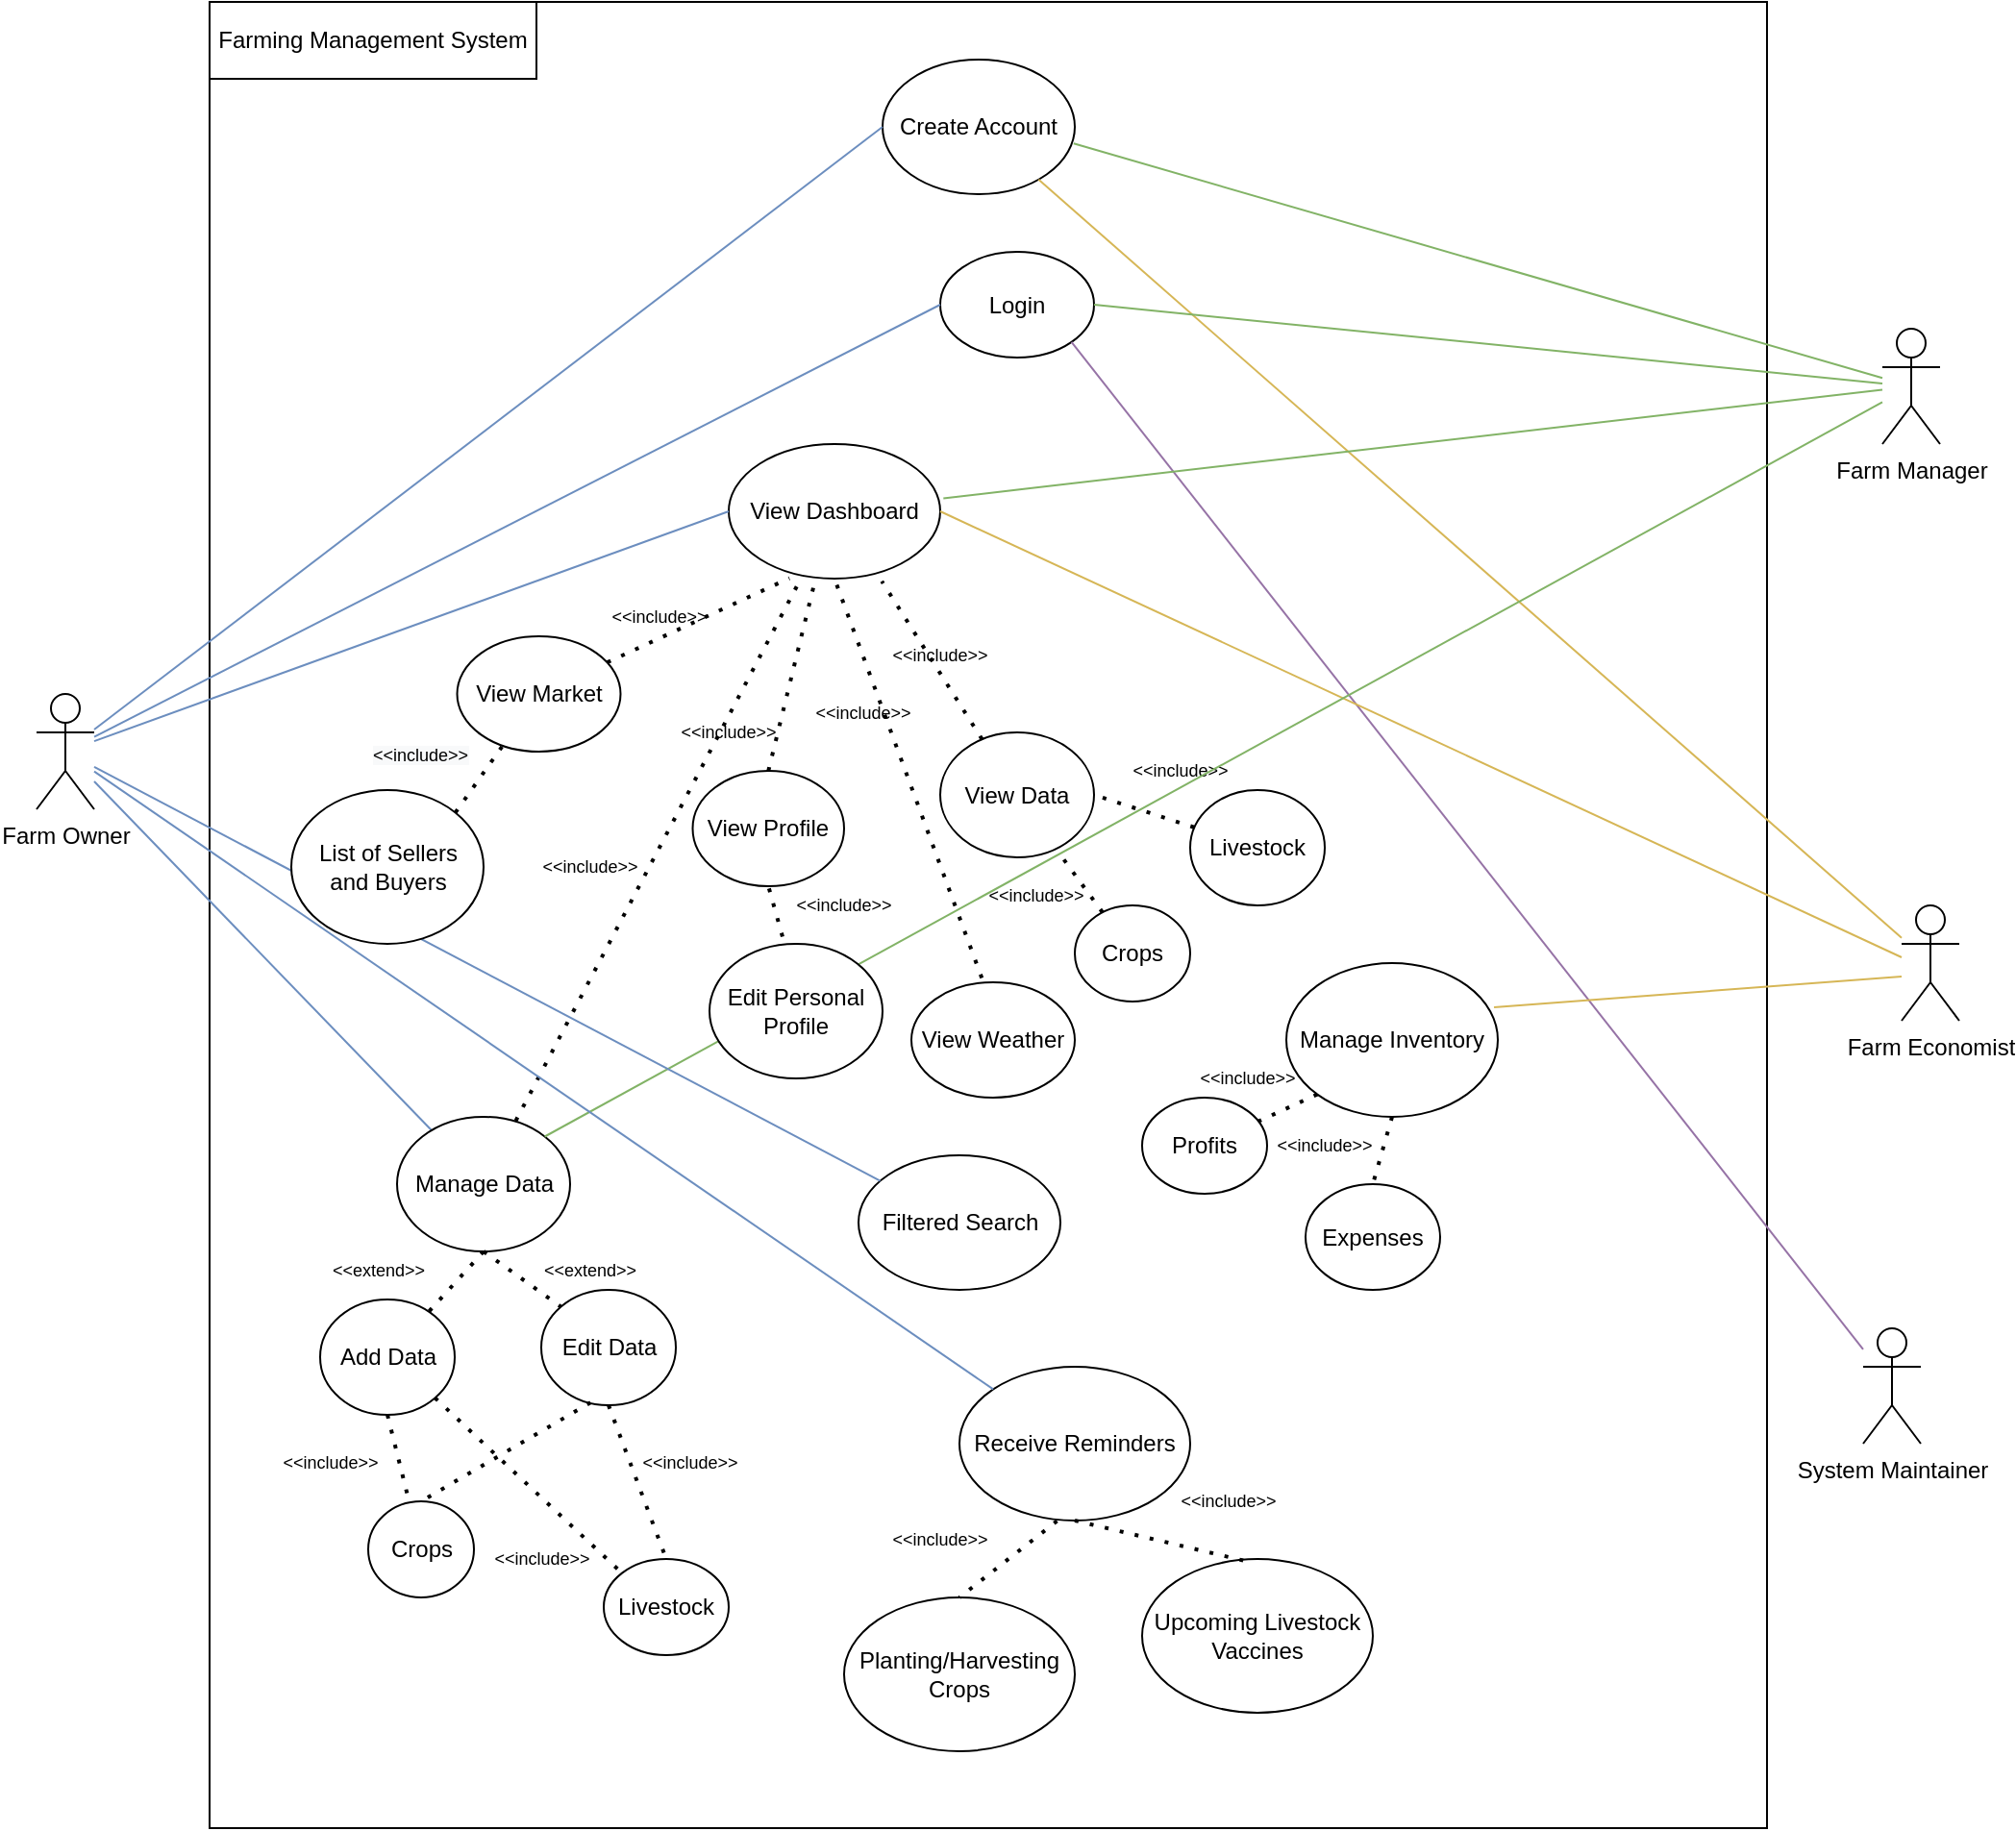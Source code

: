 <mxfile version="14.6.6" type="device"><diagram id="NZksTkJWQ8p0HQIqVn_b" name="Page-1"><mxGraphModel dx="1888" dy="548" grid="1" gridSize="10" guides="1" tooltips="1" connect="1" arrows="1" fold="1" page="1" pageScale="1" pageWidth="850" pageHeight="1100" math="0" shadow="0"><root><mxCell id="0"/><mxCell id="1" parent="0"/><mxCell id="doo86tH7zmaQC2C44_Sj-136" value="" style="rounded=0;whiteSpace=wrap;html=1;fontSize=9;" vertex="1" parent="1"><mxGeometry y="60" width="810" height="950" as="geometry"/></mxCell><mxCell id="doo86tH7zmaQC2C44_Sj-2" value="Farm Owner" style="shape=umlActor;verticalLabelPosition=bottom;verticalAlign=top;html=1;outlineConnect=0;" vertex="1" parent="1"><mxGeometry x="-90" y="420" width="30" height="60" as="geometry"/></mxCell><mxCell id="doo86tH7zmaQC2C44_Sj-3" value="Farm Economist" style="shape=umlActor;verticalLabelPosition=bottom;verticalAlign=top;html=1;outlineConnect=0;" vertex="1" parent="1"><mxGeometry x="880" y="530" width="30" height="60" as="geometry"/></mxCell><mxCell id="doo86tH7zmaQC2C44_Sj-7" value="System Maintainer" style="shape=umlActor;verticalLabelPosition=bottom;verticalAlign=top;html=1;outlineConnect=0;" vertex="1" parent="1"><mxGeometry x="860" y="750" width="30" height="60" as="geometry"/></mxCell><mxCell id="doo86tH7zmaQC2C44_Sj-9" value="Farm Manager" style="shape=umlActor;verticalLabelPosition=bottom;verticalAlign=top;html=1;outlineConnect=0;" vertex="1" parent="1"><mxGeometry x="870" y="230" width="30" height="60" as="geometry"/></mxCell><mxCell id="doo86tH7zmaQC2C44_Sj-10" value="Farming Management System" style="rounded=0;whiteSpace=wrap;html=1;" vertex="1" parent="1"><mxGeometry y="60" width="170" height="40" as="geometry"/></mxCell><mxCell id="doo86tH7zmaQC2C44_Sj-11" value="Create Account" style="ellipse;whiteSpace=wrap;html=1;" vertex="1" parent="1"><mxGeometry x="350" y="90" width="100" height="70" as="geometry"/></mxCell><mxCell id="doo86tH7zmaQC2C44_Sj-13" value="Login" style="ellipse;whiteSpace=wrap;html=1;" vertex="1" parent="1"><mxGeometry x="380" y="190" width="80" height="55" as="geometry"/></mxCell><mxCell id="doo86tH7zmaQC2C44_Sj-14" value="" style="endArrow=none;html=1;entryX=0;entryY=0.5;entryDx=0;entryDy=0;fillColor=#dae8fc;strokeColor=#6c8ebf;" edge="1" parent="1" source="doo86tH7zmaQC2C44_Sj-2" target="doo86tH7zmaQC2C44_Sj-11"><mxGeometry width="50" height="50" relative="1" as="geometry"><mxPoint x="400" y="340" as="sourcePoint"/><mxPoint x="450" y="290" as="targetPoint"/></mxGeometry></mxCell><mxCell id="doo86tH7zmaQC2C44_Sj-15" value="" style="endArrow=none;html=1;fillColor=#fff2cc;strokeColor=#d6b656;" edge="1" parent="1" source="doo86tH7zmaQC2C44_Sj-3" target="doo86tH7zmaQC2C44_Sj-11"><mxGeometry width="50" height="50" relative="1" as="geometry"><mxPoint x="400" y="340" as="sourcePoint"/><mxPoint x="450" y="290" as="targetPoint"/></mxGeometry></mxCell><mxCell id="doo86tH7zmaQC2C44_Sj-16" value="" style="endArrow=none;html=1;exitX=0.994;exitY=0.623;exitDx=0;exitDy=0;exitPerimeter=0;fillColor=#d5e8d4;strokeColor=#82b366;" edge="1" parent="1" source="doo86tH7zmaQC2C44_Sj-11" target="doo86tH7zmaQC2C44_Sj-9"><mxGeometry width="50" height="50" relative="1" as="geometry"><mxPoint x="400" y="370" as="sourcePoint"/><mxPoint x="450" y="320" as="targetPoint"/></mxGeometry></mxCell><mxCell id="doo86tH7zmaQC2C44_Sj-19" value="" style="endArrow=none;html=1;exitX=1;exitY=0.5;exitDx=0;exitDy=0;fillColor=#d5e8d4;strokeColor=#82b366;" edge="1" parent="1" source="doo86tH7zmaQC2C44_Sj-13" target="doo86tH7zmaQC2C44_Sj-9"><mxGeometry width="50" height="50" relative="1" as="geometry"><mxPoint x="410" y="380" as="sourcePoint"/><mxPoint x="460" y="330" as="targetPoint"/></mxGeometry></mxCell><mxCell id="doo86tH7zmaQC2C44_Sj-20" value="" style="endArrow=none;html=1;exitX=1;exitY=1;exitDx=0;exitDy=0;fillColor=#e1d5e7;strokeColor=#9673a6;" edge="1" parent="1" source="doo86tH7zmaQC2C44_Sj-13" target="doo86tH7zmaQC2C44_Sj-7"><mxGeometry width="50" height="50" relative="1" as="geometry"><mxPoint x="410" y="370" as="sourcePoint"/><mxPoint x="460" y="320" as="targetPoint"/></mxGeometry></mxCell><mxCell id="doo86tH7zmaQC2C44_Sj-21" value="View Data" style="ellipse;whiteSpace=wrap;html=1;" vertex="1" parent="1"><mxGeometry x="380" y="440" width="80" height="65" as="geometry"/></mxCell><mxCell id="doo86tH7zmaQC2C44_Sj-26" value="" style="endArrow=none;html=1;fillColor=#dae8fc;strokeColor=#6c8ebf;" edge="1" parent="1" source="doo86tH7zmaQC2C44_Sj-2" target="doo86tH7zmaQC2C44_Sj-49"><mxGeometry width="50" height="50" relative="1" as="geometry"><mxPoint x="410" y="310" as="sourcePoint"/><mxPoint x="180.251" y="348.787" as="targetPoint"/></mxGeometry></mxCell><mxCell id="doo86tH7zmaQC2C44_Sj-41" value="&amp;lt;&amp;lt;extend&amp;gt;&amp;gt;" style="text;html=1;strokeColor=none;fillColor=none;align=center;verticalAlign=middle;whiteSpace=wrap;rounded=0;fontSize=9;" vertex="1" parent="1"><mxGeometry x="67.5" y="710" width="40" height="20" as="geometry"/></mxCell><mxCell id="doo86tH7zmaQC2C44_Sj-47" value="Livestock" style="ellipse;whiteSpace=wrap;html=1;" vertex="1" parent="1"><mxGeometry x="510" y="470" width="70" height="60" as="geometry"/></mxCell><mxCell id="doo86tH7zmaQC2C44_Sj-49" value="Manage Data" style="ellipse;whiteSpace=wrap;html=1;" vertex="1" parent="1"><mxGeometry x="97.5" y="640" width="90" height="70" as="geometry"/></mxCell><mxCell id="doo86tH7zmaQC2C44_Sj-50" value="" style="endArrow=none;dashed=1;html=1;dashPattern=1 3;strokeWidth=2;entryX=0.76;entryY=0.945;entryDx=0;entryDy=0;entryPerimeter=0;" edge="1" parent="1" source="doo86tH7zmaQC2C44_Sj-46" target="doo86tH7zmaQC2C44_Sj-21"><mxGeometry width="50" height="50" relative="1" as="geometry"><mxPoint x="410" y="347.5" as="sourcePoint"/><mxPoint x="390" y="383" as="targetPoint"/></mxGeometry></mxCell><mxCell id="doo86tH7zmaQC2C44_Sj-51" value="&amp;lt;&amp;lt;include&amp;gt;&amp;gt;" style="text;html=1;strokeColor=none;fillColor=none;align=center;verticalAlign=middle;whiteSpace=wrap;rounded=0;fontSize=9;" vertex="1" parent="1"><mxGeometry x="410" y="515" width="40" height="20" as="geometry"/></mxCell><mxCell id="doo86tH7zmaQC2C44_Sj-52" value="" style="endArrow=none;dashed=1;html=1;dashPattern=1 3;strokeWidth=2;exitX=0.029;exitY=0.323;exitDx=0;exitDy=0;entryX=1;entryY=0.5;entryDx=0;entryDy=0;exitPerimeter=0;" edge="1" parent="1" source="doo86tH7zmaQC2C44_Sj-47" target="doo86tH7zmaQC2C44_Sj-21"><mxGeometry width="50" height="50" relative="1" as="geometry"><mxPoint x="515" y="470" as="sourcePoint"/><mxPoint x="495" y="505" as="targetPoint"/></mxGeometry></mxCell><mxCell id="doo86tH7zmaQC2C44_Sj-53" value="&amp;lt;&amp;lt;include&amp;gt;&amp;gt;" style="text;html=1;strokeColor=none;fillColor=none;align=center;verticalAlign=middle;whiteSpace=wrap;rounded=0;fontSize=9;" vertex="1" parent="1"><mxGeometry x="485" y="450" width="40" height="20" as="geometry"/></mxCell><mxCell id="doo86tH7zmaQC2C44_Sj-55" value="" style="endArrow=none;html=1;entryX=0;entryY=0.5;entryDx=0;entryDy=0;fillColor=#dae8fc;strokeColor=#6c8ebf;" edge="1" parent="1" source="doo86tH7zmaQC2C44_Sj-2" target="doo86tH7zmaQC2C44_Sj-13"><mxGeometry width="50" height="50" relative="1" as="geometry"><mxPoint y="260.652" as="sourcePoint"/><mxPoint x="523.57" y="283.4" as="targetPoint"/></mxGeometry></mxCell><mxCell id="doo86tH7zmaQC2C44_Sj-46" value="Crops" style="ellipse;whiteSpace=wrap;html=1;" vertex="1" parent="1"><mxGeometry x="450" y="530" width="60" height="50" as="geometry"/></mxCell><mxCell id="doo86tH7zmaQC2C44_Sj-60" value="Add Data" style="ellipse;whiteSpace=wrap;html=1;" vertex="1" parent="1"><mxGeometry x="57.5" y="735" width="70" height="60" as="geometry"/></mxCell><mxCell id="doo86tH7zmaQC2C44_Sj-61" value="Edit Data" style="ellipse;whiteSpace=wrap;html=1;" vertex="1" parent="1"><mxGeometry x="172.5" y="730" width="70" height="60" as="geometry"/></mxCell><mxCell id="doo86tH7zmaQC2C44_Sj-62" value="&amp;lt;&amp;lt;extend&amp;gt;&amp;gt;" style="text;html=1;strokeColor=none;fillColor=none;align=center;verticalAlign=middle;whiteSpace=wrap;rounded=0;fontSize=9;" vertex="1" parent="1"><mxGeometry x="177.5" y="710" width="40" height="20" as="geometry"/></mxCell><mxCell id="doo86tH7zmaQC2C44_Sj-63" value="" style="endArrow=none;dashed=1;html=1;dashPattern=1 3;strokeWidth=2;exitX=0.5;exitY=1;exitDx=0;exitDy=0;" edge="1" parent="1" source="doo86tH7zmaQC2C44_Sj-49" target="doo86tH7zmaQC2C44_Sj-60"><mxGeometry width="50" height="50" relative="1" as="geometry"><mxPoint x="407.5" y="600" as="sourcePoint"/><mxPoint x="457.5" y="550" as="targetPoint"/></mxGeometry></mxCell><mxCell id="doo86tH7zmaQC2C44_Sj-64" value="" style="endArrow=none;dashed=1;html=1;dashPattern=1 3;strokeWidth=2;exitX=0.5;exitY=1;exitDx=0;exitDy=0;entryX=0;entryY=0;entryDx=0;entryDy=0;" edge="1" parent="1" source="doo86tH7zmaQC2C44_Sj-49" target="doo86tH7zmaQC2C44_Sj-61"><mxGeometry width="50" height="50" relative="1" as="geometry"><mxPoint x="162.5" y="650" as="sourcePoint"/><mxPoint x="162.5" y="680" as="targetPoint"/></mxGeometry></mxCell><mxCell id="doo86tH7zmaQC2C44_Sj-65" value="Livestock" style="ellipse;whiteSpace=wrap;html=1;" vertex="1" parent="1"><mxGeometry x="205" y="870" width="65" height="50" as="geometry"/></mxCell><mxCell id="doo86tH7zmaQC2C44_Sj-35" value="Crops" style="ellipse;whiteSpace=wrap;html=1;" vertex="1" parent="1"><mxGeometry x="82.5" y="840" width="55" height="50" as="geometry"/></mxCell><mxCell id="doo86tH7zmaQC2C44_Sj-67" value="" style="endArrow=none;dashed=1;html=1;dashPattern=1 3;strokeWidth=2;exitX=0.5;exitY=1;exitDx=0;exitDy=0;" edge="1" parent="1" source="doo86tH7zmaQC2C44_Sj-60" target="doo86tH7zmaQC2C44_Sj-35"><mxGeometry width="50" height="50" relative="1" as="geometry"><mxPoint x="407.5" y="720" as="sourcePoint"/><mxPoint x="457.5" y="670" as="targetPoint"/></mxGeometry></mxCell><mxCell id="doo86tH7zmaQC2C44_Sj-68" value="" style="endArrow=none;dashed=1;html=1;dashPattern=1 3;strokeWidth=2;exitX=0.366;exitY=0.977;exitDx=0;exitDy=0;startArrow=none;exitPerimeter=0;entryX=0.5;entryY=0;entryDx=0;entryDy=0;" edge="1" parent="1" source="doo86tH7zmaQC2C44_Sj-61" target="doo86tH7zmaQC2C44_Sj-35"><mxGeometry width="50" height="50" relative="1" as="geometry"><mxPoint x="217.5" y="710" as="sourcePoint"/><mxPoint x="187.5" y="750" as="targetPoint"/></mxGeometry></mxCell><mxCell id="doo86tH7zmaQC2C44_Sj-69" value="" style="endArrow=none;dashed=1;html=1;dashPattern=1 3;strokeWidth=2;exitX=1;exitY=1;exitDx=0;exitDy=0;entryX=0;entryY=0;entryDx=0;entryDy=0;" edge="1" parent="1" source="doo86tH7zmaQC2C44_Sj-60" target="doo86tH7zmaQC2C44_Sj-65"><mxGeometry width="50" height="50" relative="1" as="geometry"><mxPoint x="252.5" y="700" as="sourcePoint"/><mxPoint x="197.5" y="760" as="targetPoint"/></mxGeometry></mxCell><mxCell id="doo86tH7zmaQC2C44_Sj-70" value="" style="endArrow=none;dashed=1;html=1;dashPattern=1 3;strokeWidth=2;exitX=0.5;exitY=1;exitDx=0;exitDy=0;entryX=0.5;entryY=0;entryDx=0;entryDy=0;" edge="1" parent="1" source="doo86tH7zmaQC2C44_Sj-61" target="doo86tH7zmaQC2C44_Sj-65"><mxGeometry width="50" height="50" relative="1" as="geometry"><mxPoint x="187.249" y="731.213" as="sourcePoint"/><mxPoint x="242.198" y="737.186" as="targetPoint"/></mxGeometry></mxCell><mxCell id="doo86tH7zmaQC2C44_Sj-71" value="&amp;lt;&amp;lt;include&amp;gt;&amp;gt;" style="text;html=1;strokeColor=none;fillColor=none;align=center;verticalAlign=middle;whiteSpace=wrap;rounded=0;fontSize=9;" vertex="1" parent="1"><mxGeometry x="42.5" y="810" width="40" height="20" as="geometry"/></mxCell><mxCell id="doo86tH7zmaQC2C44_Sj-75" value="&amp;lt;&amp;lt;include&amp;gt;&amp;gt;" style="text;html=1;strokeColor=none;fillColor=none;align=center;verticalAlign=middle;whiteSpace=wrap;rounded=0;fontSize=9;" vertex="1" parent="1"><mxGeometry x="152.5" y="860" width="40" height="20" as="geometry"/></mxCell><mxCell id="doo86tH7zmaQC2C44_Sj-76" value="&amp;lt;&amp;lt;include&amp;gt;&amp;gt;" style="text;html=1;strokeColor=none;fillColor=none;align=center;verticalAlign=middle;whiteSpace=wrap;rounded=0;fontSize=9;" vertex="1" parent="1"><mxGeometry x="230" y="810" width="40" height="20" as="geometry"/></mxCell><mxCell id="doo86tH7zmaQC2C44_Sj-84" value="View Dashboard" style="ellipse;whiteSpace=wrap;html=1;" vertex="1" parent="1"><mxGeometry x="270" y="290" width="110" height="70" as="geometry"/></mxCell><mxCell id="doo86tH7zmaQC2C44_Sj-85" value="" style="endArrow=none;dashed=1;html=1;dashPattern=1 3;strokeWidth=2;entryX=0.724;entryY=1.02;entryDx=0;entryDy=0;entryPerimeter=0;" edge="1" parent="1" source="doo86tH7zmaQC2C44_Sj-21" target="doo86tH7zmaQC2C44_Sj-84"><mxGeometry width="50" height="50" relative="1" as="geometry"><mxPoint x="360" y="387.5" as="sourcePoint"/><mxPoint x="295" y="380" as="targetPoint"/></mxGeometry></mxCell><mxCell id="doo86tH7zmaQC2C44_Sj-86" value="" style="endArrow=none;html=1;fillColor=#dae8fc;strokeColor=#6c8ebf;entryX=0;entryY=0.5;entryDx=0;entryDy=0;" edge="1" parent="1" source="doo86tH7zmaQC2C44_Sj-2" target="doo86tH7zmaQC2C44_Sj-84"><mxGeometry width="50" height="50" relative="1" as="geometry"><mxPoint x="-40" y="450" as="sourcePoint"/><mxPoint x="115.543" y="479.578" as="targetPoint"/></mxGeometry></mxCell><mxCell id="doo86tH7zmaQC2C44_Sj-87" value="&amp;lt;&amp;lt;include&amp;gt;&amp;gt;" style="text;html=1;strokeColor=none;fillColor=none;align=center;verticalAlign=middle;whiteSpace=wrap;rounded=0;fontSize=9;" vertex="1" parent="1"><mxGeometry x="360" y="390" width="40" height="20" as="geometry"/></mxCell><mxCell id="doo86tH7zmaQC2C44_Sj-88" value="View Market" style="ellipse;whiteSpace=wrap;html=1;" vertex="1" parent="1"><mxGeometry x="128.75" y="390" width="85" height="60" as="geometry"/></mxCell><mxCell id="doo86tH7zmaQC2C44_Sj-96" value="" style="endArrow=none;dashed=1;html=1;dashPattern=1 3;strokeWidth=2;exitX=0.422;exitY=-0.054;exitDx=0;exitDy=0;entryX=0.5;entryY=1;entryDx=0;entryDy=0;exitPerimeter=0;" edge="1" parent="1" source="doo86tH7zmaQC2C44_Sj-92" target="doo86tH7zmaQC2C44_Sj-89"><mxGeometry width="50" height="50" relative="1" as="geometry"><mxPoint x="161.25" y="585" as="sourcePoint"/><mxPoint x="280" y="540" as="targetPoint"/></mxGeometry></mxCell><mxCell id="doo86tH7zmaQC2C44_Sj-97" value="&amp;lt;&amp;lt;include&amp;gt;&amp;gt;" style="text;html=1;strokeColor=none;fillColor=none;align=center;verticalAlign=middle;whiteSpace=wrap;rounded=0;fontSize=9;" vertex="1" parent="1"><mxGeometry x="310" y="520" width="40" height="20" as="geometry"/></mxCell><mxCell id="doo86tH7zmaQC2C44_Sj-98" value="" style="endArrow=none;html=1;fillColor=#fff2cc;strokeColor=#d6b656;entryX=1;entryY=0.5;entryDx=0;entryDy=0;" edge="1" parent="1" target="doo86tH7zmaQC2C44_Sj-84"><mxGeometry width="50" height="50" relative="1" as="geometry"><mxPoint x="880" y="557" as="sourcePoint"/><mxPoint x="441.152" y="162.376" as="targetPoint"/></mxGeometry></mxCell><mxCell id="doo86tH7zmaQC2C44_Sj-99" value="" style="endArrow=none;dashed=1;html=1;dashPattern=1 3;strokeWidth=2;entryX=0.287;entryY=0.997;entryDx=0;entryDy=0;entryPerimeter=0;" edge="1" parent="1" source="doo86tH7zmaQC2C44_Sj-88" target="doo86tH7zmaQC2C44_Sj-84"><mxGeometry width="50" height="50" relative="1" as="geometry"><mxPoint x="404.944" y="457.166" as="sourcePoint"/><mxPoint x="339.64" y="391.4" as="targetPoint"/></mxGeometry></mxCell><mxCell id="doo86tH7zmaQC2C44_Sj-100" value="" style="endArrow=none;dashed=1;html=1;dashPattern=1 3;strokeWidth=2;exitX=0.5;exitY=0;exitDx=0;exitDy=0;entryX=0.411;entryY=0.997;entryDx=0;entryDy=0;entryPerimeter=0;" edge="1" parent="1" source="doo86tH7zmaQC2C44_Sj-89" target="doo86tH7zmaQC2C44_Sj-84"><mxGeometry width="50" height="50" relative="1" as="geometry"><mxPoint x="253.75" y="400" as="sourcePoint"/><mxPoint x="300" y="380" as="targetPoint"/></mxGeometry></mxCell><mxCell id="doo86tH7zmaQC2C44_Sj-101" value="&amp;lt;&amp;lt;include&amp;gt;&amp;gt;" style="text;html=1;strokeColor=none;fillColor=none;align=center;verticalAlign=middle;whiteSpace=wrap;rounded=0;fontSize=9;" vertex="1" parent="1"><mxGeometry x="320" y="420" width="40" height="20" as="geometry"/></mxCell><mxCell id="doo86tH7zmaQC2C44_Sj-102" value="&amp;lt;&amp;lt;include&amp;gt;&amp;gt;" style="text;html=1;strokeColor=none;fillColor=none;align=center;verticalAlign=middle;whiteSpace=wrap;rounded=0;fontSize=9;" vertex="1" parent="1"><mxGeometry x="213.75" y="370" width="40" height="20" as="geometry"/></mxCell><mxCell id="doo86tH7zmaQC2C44_Sj-103" value="" style="endArrow=none;html=1;exitX=1.015;exitY=0.403;exitDx=0;exitDy=0;fillColor=#d5e8d4;strokeColor=#82b366;exitPerimeter=0;" edge="1" parent="1" source="doo86tH7zmaQC2C44_Sj-84" target="doo86tH7zmaQC2C44_Sj-9"><mxGeometry width="50" height="50" relative="1" as="geometry"><mxPoint x="470" y="227.5" as="sourcePoint"/><mxPoint x="850" y="268" as="targetPoint"/></mxGeometry></mxCell><mxCell id="doo86tH7zmaQC2C44_Sj-104" value="" style="endArrow=none;html=1;exitX=1;exitY=0;exitDx=0;exitDy=0;fillColor=#d5e8d4;strokeColor=#82b366;" edge="1" parent="1" source="doo86tH7zmaQC2C44_Sj-49" target="doo86tH7zmaQC2C44_Sj-9"><mxGeometry width="50" height="50" relative="1" as="geometry"><mxPoint x="371.65" y="348.21" as="sourcePoint"/><mxPoint x="850" y="278" as="targetPoint"/></mxGeometry></mxCell><mxCell id="doo86tH7zmaQC2C44_Sj-89" value="View Profile" style="ellipse;whiteSpace=wrap;html=1;" vertex="1" parent="1"><mxGeometry x="251.25" y="460" width="78.75" height="60" as="geometry"/></mxCell><mxCell id="doo86tH7zmaQC2C44_Sj-105" value="View Weather" style="ellipse;whiteSpace=wrap;html=1;" vertex="1" parent="1"><mxGeometry x="365" y="570" width="85" height="60" as="geometry"/></mxCell><mxCell id="doo86tH7zmaQC2C44_Sj-106" value="" style="endArrow=none;dashed=1;html=1;dashPattern=1 3;strokeWidth=2;exitX=0.431;exitY=-0.037;exitDx=0;exitDy=0;entryX=0.5;entryY=1;entryDx=0;entryDy=0;exitPerimeter=0;" edge="1" parent="1" source="doo86tH7zmaQC2C44_Sj-105" target="doo86tH7zmaQC2C44_Sj-84"><mxGeometry width="50" height="50" relative="1" as="geometry"><mxPoint x="300.625" y="470" as="sourcePoint"/><mxPoint x="310" y="390" as="targetPoint"/></mxGeometry></mxCell><mxCell id="doo86tH7zmaQC2C44_Sj-107" value="&amp;lt;&amp;lt;include&amp;gt;&amp;gt;" style="text;html=1;strokeColor=none;fillColor=none;align=center;verticalAlign=middle;whiteSpace=wrap;rounded=0;fontSize=9;" vertex="1" parent="1"><mxGeometry x="250" y="430" width="40" height="20" as="geometry"/></mxCell><mxCell id="doo86tH7zmaQC2C44_Sj-109" value="&lt;font style=&quot;font-size: 12px&quot;&gt;Manage Inventory&lt;/font&gt;" style="ellipse;whiteSpace=wrap;html=1;fontSize=9;" vertex="1" parent="1"><mxGeometry x="560" y="560" width="110" height="80" as="geometry"/></mxCell><mxCell id="doo86tH7zmaQC2C44_Sj-110" value="Profits" style="ellipse;whiteSpace=wrap;html=1;" vertex="1" parent="1"><mxGeometry x="485" y="630" width="65" height="50" as="geometry"/></mxCell><mxCell id="doo86tH7zmaQC2C44_Sj-111" value="Expenses" style="ellipse;whiteSpace=wrap;html=1;" vertex="1" parent="1"><mxGeometry x="570" y="675" width="70" height="55" as="geometry"/></mxCell><mxCell id="doo86tH7zmaQC2C44_Sj-113" value="" style="endArrow=none;dashed=1;html=1;dashPattern=1 3;strokeWidth=2;exitX=0;exitY=1;exitDx=0;exitDy=0;" edge="1" parent="1" source="doo86tH7zmaQC2C44_Sj-109" target="doo86tH7zmaQC2C44_Sj-110"><mxGeometry width="50" height="50" relative="1" as="geometry"><mxPoint x="522.03" y="499.38" as="sourcePoint"/><mxPoint x="470" y="482.5" as="targetPoint"/></mxGeometry></mxCell><mxCell id="doo86tH7zmaQC2C44_Sj-114" value="" style="endArrow=none;dashed=1;html=1;dashPattern=1 3;strokeWidth=2;exitX=0.5;exitY=1;exitDx=0;exitDy=0;entryX=0.5;entryY=0;entryDx=0;entryDy=0;" edge="1" parent="1" source="doo86tH7zmaQC2C44_Sj-109" target="doo86tH7zmaQC2C44_Sj-111"><mxGeometry width="50" height="50" relative="1" as="geometry"><mxPoint x="586.109" y="638.284" as="sourcePoint"/><mxPoint x="555.58" y="652.412" as="targetPoint"/></mxGeometry></mxCell><mxCell id="doo86tH7zmaQC2C44_Sj-115" value="&amp;lt;&amp;lt;include&amp;gt;&amp;gt;" style="text;html=1;strokeColor=none;fillColor=none;align=center;verticalAlign=middle;whiteSpace=wrap;rounded=0;fontSize=9;" vertex="1" parent="1"><mxGeometry x="520" y="610" width="40" height="20" as="geometry"/></mxCell><mxCell id="doo86tH7zmaQC2C44_Sj-116" value="&amp;lt;&amp;lt;include&amp;gt;&amp;gt;" style="text;html=1;strokeColor=none;fillColor=none;align=center;verticalAlign=middle;whiteSpace=wrap;rounded=0;fontSize=9;" vertex="1" parent="1"><mxGeometry x="560" y="645" width="40" height="20" as="geometry"/></mxCell><mxCell id="doo86tH7zmaQC2C44_Sj-117" value="" style="endArrow=none;html=1;fillColor=#fff2cc;strokeColor=#d6b656;entryX=0.982;entryY=0.287;entryDx=0;entryDy=0;entryPerimeter=0;" edge="1" parent="1" target="doo86tH7zmaQC2C44_Sj-109"><mxGeometry width="50" height="50" relative="1" as="geometry"><mxPoint x="880" y="567" as="sourcePoint"/><mxPoint x="370" y="355" as="targetPoint"/></mxGeometry></mxCell><mxCell id="doo86tH7zmaQC2C44_Sj-118" value="" style="endArrow=none;dashed=1;html=1;dashPattern=1 3;strokeWidth=2;exitX=0.686;exitY=0.029;exitDx=0;exitDy=0;exitPerimeter=0;entryX=0.338;entryY=1.009;entryDx=0;entryDy=0;entryPerimeter=0;" edge="1" parent="1" source="doo86tH7zmaQC2C44_Sj-49" target="doo86tH7zmaQC2C44_Sj-84"><mxGeometry width="50" height="50" relative="1" as="geometry"><mxPoint x="300.625" y="470" as="sourcePoint"/><mxPoint x="290" y="380" as="targetPoint"/></mxGeometry></mxCell><mxCell id="doo86tH7zmaQC2C44_Sj-119" value="&amp;lt;&amp;lt;include&amp;gt;&amp;gt;" style="text;html=1;strokeColor=none;fillColor=none;align=center;verticalAlign=middle;whiteSpace=wrap;rounded=0;fontSize=9;" vertex="1" parent="1"><mxGeometry x="177.5" y="500" width="40" height="20" as="geometry"/></mxCell><mxCell id="doo86tH7zmaQC2C44_Sj-92" value="Edit Personal Profile" style="ellipse;whiteSpace=wrap;html=1;" vertex="1" parent="1"><mxGeometry x="260" y="550" width="90" height="70" as="geometry"/></mxCell><mxCell id="doo86tH7zmaQC2C44_Sj-122" value="" style="endArrow=none;dashed=1;html=1;dashPattern=1 3;strokeWidth=2;exitX=1;exitY=0;exitDx=0;exitDy=0;" edge="1" parent="1" source="doo86tH7zmaQC2C44_Sj-120" target="doo86tH7zmaQC2C44_Sj-88"><mxGeometry width="50" height="50" relative="1" as="geometry"><mxPoint x="169.24" y="652.03" as="sourcePoint"/><mxPoint x="300" y="390" as="targetPoint"/></mxGeometry></mxCell><mxCell id="doo86tH7zmaQC2C44_Sj-123" value="&lt;span style=&quot;color: rgb(0, 0, 0); font-family: helvetica; font-size: 9px; font-style: normal; font-weight: 400; letter-spacing: normal; text-align: center; text-indent: 0px; text-transform: none; word-spacing: 0px; background-color: rgb(248, 249, 250); display: inline; float: none;&quot;&gt;&amp;lt;&amp;lt;include&amp;gt;&amp;gt;&lt;/span&gt;" style="text;whiteSpace=wrap;html=1;fontSize=9;" vertex="1" parent="1"><mxGeometry x="82.5" y="440" width="80" height="30" as="geometry"/></mxCell><mxCell id="doo86tH7zmaQC2C44_Sj-124" value="&lt;font style=&quot;font-size: 12px&quot;&gt;Filtered Search&lt;/font&gt;" style="ellipse;whiteSpace=wrap;html=1;fontSize=9;" vertex="1" parent="1"><mxGeometry x="337.5" y="660" width="105" height="70" as="geometry"/></mxCell><mxCell id="doo86tH7zmaQC2C44_Sj-125" value="&lt;font style=&quot;font-size: 12px&quot;&gt;Receive Reminders&lt;/font&gt;" style="ellipse;whiteSpace=wrap;html=1;fontSize=9;" vertex="1" parent="1"><mxGeometry x="390" y="770" width="120" height="80" as="geometry"/></mxCell><mxCell id="doo86tH7zmaQC2C44_Sj-126" value="&lt;font style=&quot;font-size: 12px&quot;&gt;Upcoming Livestock Vaccines&lt;/font&gt;" style="ellipse;whiteSpace=wrap;html=1;fontSize=9;" vertex="1" parent="1"><mxGeometry x="485" y="870" width="120" height="80" as="geometry"/></mxCell><mxCell id="doo86tH7zmaQC2C44_Sj-127" value="&lt;font style=&quot;font-size: 12px&quot;&gt;Planting/Harvesting Crops&lt;/font&gt;" style="ellipse;whiteSpace=wrap;html=1;fontSize=9;" vertex="1" parent="1"><mxGeometry x="330" y="890" width="120" height="80" as="geometry"/></mxCell><mxCell id="doo86tH7zmaQC2C44_Sj-129" value="" style="endArrow=none;dashed=1;html=1;dashPattern=1 3;strokeWidth=2;exitX=0.423;exitY=1.003;exitDx=0;exitDy=0;entryX=0.5;entryY=0;entryDx=0;entryDy=0;exitPerimeter=0;" edge="1" parent="1" source="doo86tH7zmaQC2C44_Sj-125" target="doo86tH7zmaQC2C44_Sj-127"><mxGeometry width="50" height="50" relative="1" as="geometry"><mxPoint x="625" y="650" as="sourcePoint"/><mxPoint x="615" y="685" as="targetPoint"/></mxGeometry></mxCell><mxCell id="doo86tH7zmaQC2C44_Sj-130" value="" style="endArrow=none;dashed=1;html=1;dashPattern=1 3;strokeWidth=2;exitX=0.5;exitY=1;exitDx=0;exitDy=0;entryX=0.445;entryY=0.012;entryDx=0;entryDy=0;entryPerimeter=0;" edge="1" parent="1" source="doo86tH7zmaQC2C44_Sj-125" target="doo86tH7zmaQC2C44_Sj-126"><mxGeometry width="50" height="50" relative="1" as="geometry"><mxPoint x="450.76" y="860.24" as="sourcePoint"/><mxPoint x="400" y="900" as="targetPoint"/></mxGeometry></mxCell><mxCell id="doo86tH7zmaQC2C44_Sj-131" value="&amp;lt;&amp;lt;include&amp;gt;&amp;gt;" style="text;html=1;strokeColor=none;fillColor=none;align=center;verticalAlign=middle;whiteSpace=wrap;rounded=0;fontSize=9;" vertex="1" parent="1"><mxGeometry x="360" y="850" width="40" height="20" as="geometry"/></mxCell><mxCell id="doo86tH7zmaQC2C44_Sj-132" value="&amp;lt;&amp;lt;include&amp;gt;&amp;gt;" style="text;html=1;strokeColor=none;fillColor=none;align=center;verticalAlign=middle;whiteSpace=wrap;rounded=0;fontSize=9;" vertex="1" parent="1"><mxGeometry x="510" y="830" width="40" height="20" as="geometry"/></mxCell><mxCell id="doo86tH7zmaQC2C44_Sj-133" value="" style="endArrow=none;html=1;fillColor=#dae8fc;strokeColor=#6c8ebf;entryX=0;entryY=0;entryDx=0;entryDy=0;" edge="1" parent="1" source="doo86tH7zmaQC2C44_Sj-2" target="doo86tH7zmaQC2C44_Sj-125"><mxGeometry width="50" height="50" relative="1" as="geometry"><mxPoint x="-30" y="477.082" as="sourcePoint"/><mxPoint x="127.171" y="656.071" as="targetPoint"/></mxGeometry></mxCell><mxCell id="doo86tH7zmaQC2C44_Sj-134" value="" style="endArrow=none;html=1;fillColor=#dae8fc;strokeColor=#6c8ebf;" edge="1" parent="1" source="doo86tH7zmaQC2C44_Sj-2" target="doo86tH7zmaQC2C44_Sj-124"><mxGeometry width="50" height="50" relative="1" as="geometry"><mxPoint x="-40" y="460" as="sourcePoint"/><mxPoint x="417.574" y="791.716" as="targetPoint"/></mxGeometry></mxCell><mxCell id="doo86tH7zmaQC2C44_Sj-120" value="&lt;font style=&quot;font-size: 12px&quot;&gt;List of Sellers&lt;br&gt;and Buyers&lt;/font&gt;" style="ellipse;whiteSpace=wrap;html=1;fontSize=9;" vertex="1" parent="1"><mxGeometry x="42.5" y="470" width="100" height="80" as="geometry"/></mxCell></root></mxGraphModel></diagram></mxfile>